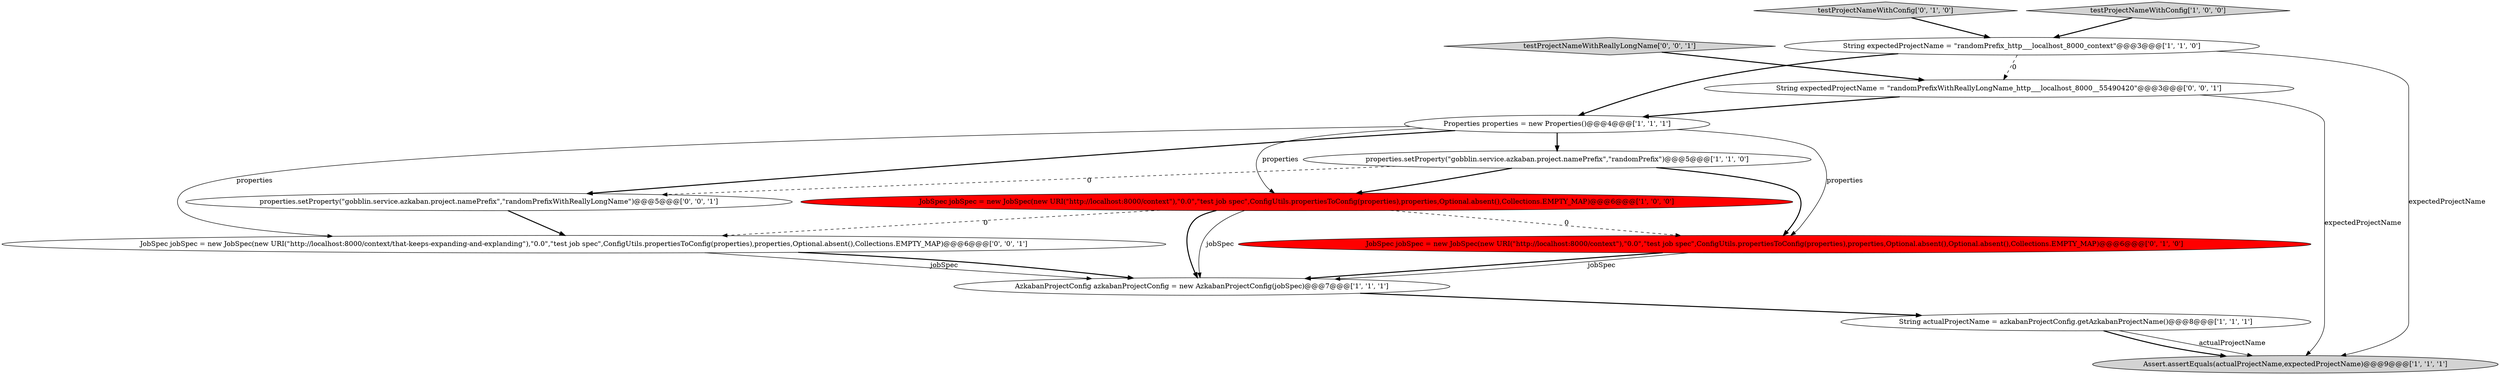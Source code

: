 digraph {
1 [style = filled, label = "AzkabanProjectConfig azkabanProjectConfig = new AzkabanProjectConfig(jobSpec)@@@7@@@['1', '1', '1']", fillcolor = white, shape = ellipse image = "AAA0AAABBB1BBB"];
3 [style = filled, label = "properties.setProperty(\"gobblin.service.azkaban.project.namePrefix\",\"randomPrefix\")@@@5@@@['1', '1', '0']", fillcolor = white, shape = ellipse image = "AAA0AAABBB1BBB"];
10 [style = filled, label = "properties.setProperty(\"gobblin.service.azkaban.project.namePrefix\",\"randomPrefixWithReallyLongName\")@@@5@@@['0', '0', '1']", fillcolor = white, shape = ellipse image = "AAA0AAABBB3BBB"];
9 [style = filled, label = "testProjectNameWithConfig['0', '1', '0']", fillcolor = lightgray, shape = diamond image = "AAA0AAABBB2BBB"];
8 [style = filled, label = "JobSpec jobSpec = new JobSpec(new URI(\"http://localhost:8000/context\"),\"0.0\",\"test job spec\",ConfigUtils.propertiesToConfig(properties),properties,Optional.absent(),Optional.absent(),Collections.EMPTY_MAP)@@@6@@@['0', '1', '0']", fillcolor = red, shape = ellipse image = "AAA1AAABBB2BBB"];
2 [style = filled, label = "testProjectNameWithConfig['1', '0', '0']", fillcolor = lightgray, shape = diamond image = "AAA0AAABBB1BBB"];
6 [style = filled, label = "Assert.assertEquals(actualProjectName,expectedProjectName)@@@9@@@['1', '1', '1']", fillcolor = lightgray, shape = ellipse image = "AAA0AAABBB1BBB"];
5 [style = filled, label = "String expectedProjectName = \"randomPrefix_http___localhost_8000_context\"@@@3@@@['1', '1', '0']", fillcolor = white, shape = ellipse image = "AAA0AAABBB1BBB"];
0 [style = filled, label = "Properties properties = new Properties()@@@4@@@['1', '1', '1']", fillcolor = white, shape = ellipse image = "AAA0AAABBB1BBB"];
11 [style = filled, label = "testProjectNameWithReallyLongName['0', '0', '1']", fillcolor = lightgray, shape = diamond image = "AAA0AAABBB3BBB"];
12 [style = filled, label = "String expectedProjectName = \"randomPrefixWithReallyLongName_http___localhost_8000__55490420\"@@@3@@@['0', '0', '1']", fillcolor = white, shape = ellipse image = "AAA0AAABBB3BBB"];
4 [style = filled, label = "String actualProjectName = azkabanProjectConfig.getAzkabanProjectName()@@@8@@@['1', '1', '1']", fillcolor = white, shape = ellipse image = "AAA0AAABBB1BBB"];
13 [style = filled, label = "JobSpec jobSpec = new JobSpec(new URI(\"http://localhost:8000/context/that-keeps-expanding-and-explanding\"),\"0.0\",\"test job spec\",ConfigUtils.propertiesToConfig(properties),properties,Optional.absent(),Collections.EMPTY_MAP)@@@6@@@['0', '0', '1']", fillcolor = white, shape = ellipse image = "AAA0AAABBB3BBB"];
7 [style = filled, label = "JobSpec jobSpec = new JobSpec(new URI(\"http://localhost:8000/context\"),\"0.0\",\"test job spec\",ConfigUtils.propertiesToConfig(properties),properties,Optional.absent(),Collections.EMPTY_MAP)@@@6@@@['1', '0', '0']", fillcolor = red, shape = ellipse image = "AAA1AAABBB1BBB"];
0->3 [style = bold, label=""];
1->4 [style = bold, label=""];
13->1 [style = solid, label="jobSpec"];
5->12 [style = dashed, label="0"];
7->1 [style = bold, label=""];
4->6 [style = bold, label=""];
0->7 [style = solid, label="properties"];
5->6 [style = solid, label="expectedProjectName"];
7->8 [style = dashed, label="0"];
0->13 [style = solid, label="properties"];
4->6 [style = solid, label="actualProjectName"];
11->12 [style = bold, label=""];
12->6 [style = solid, label="expectedProjectName"];
7->1 [style = solid, label="jobSpec"];
12->0 [style = bold, label=""];
13->1 [style = bold, label=""];
8->1 [style = bold, label=""];
8->1 [style = solid, label="jobSpec"];
0->10 [style = bold, label=""];
5->0 [style = bold, label=""];
3->7 [style = bold, label=""];
10->13 [style = bold, label=""];
3->8 [style = bold, label=""];
7->13 [style = dashed, label="0"];
9->5 [style = bold, label=""];
3->10 [style = dashed, label="0"];
0->8 [style = solid, label="properties"];
2->5 [style = bold, label=""];
}
